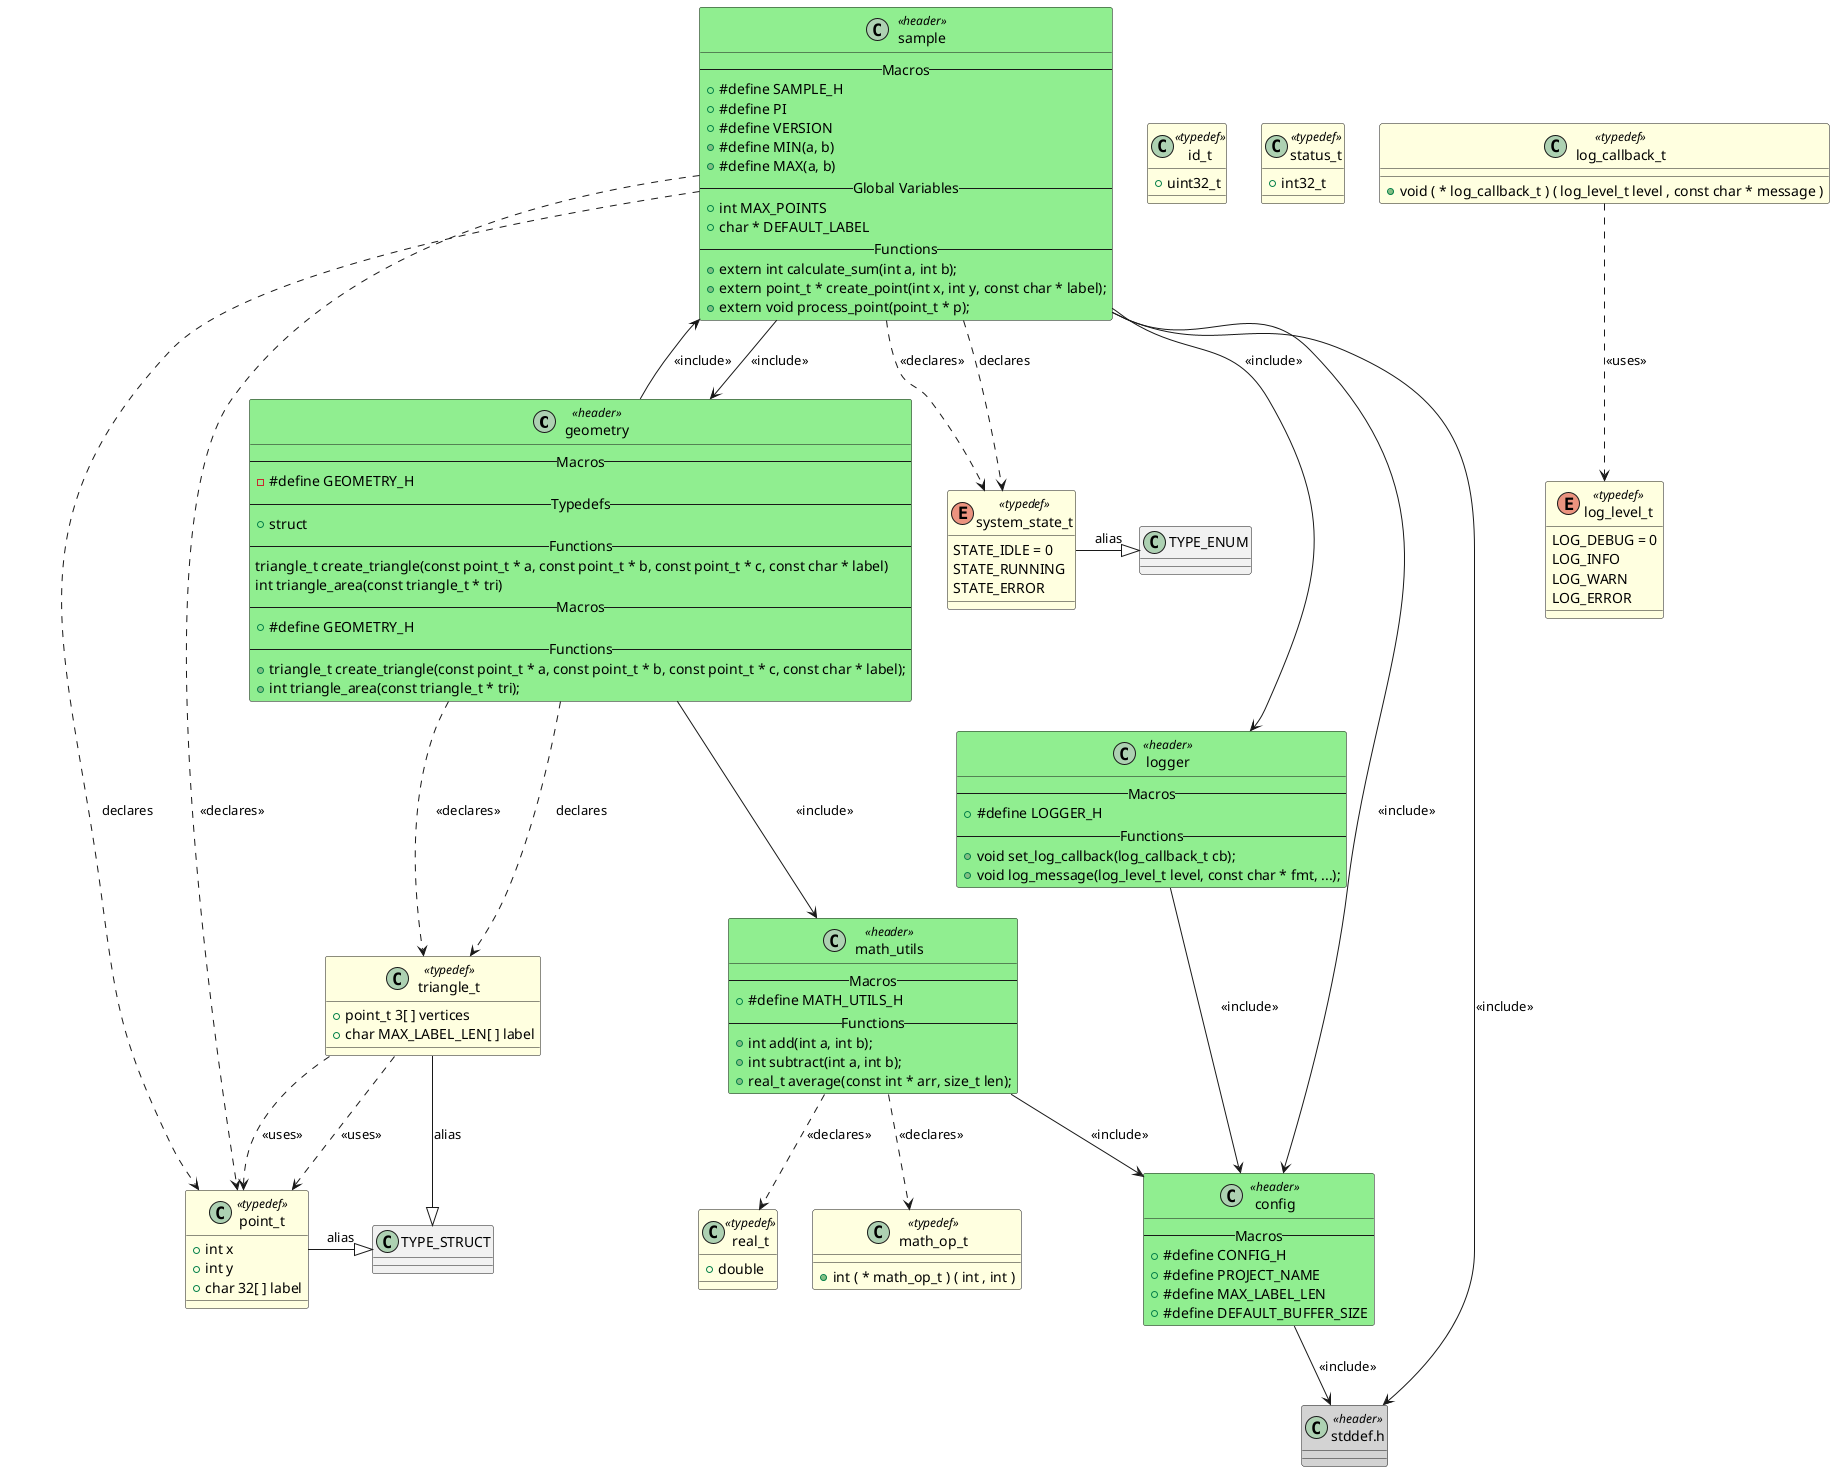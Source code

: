 @startuml geometry

class "geometry" as HEADER_GEOMETRY <<header>> #LightGreen
{
    -- Macros --
    - #define GEOMETRY_H
    -- Typedefs --
    + struct
    -- Functions --
    triangle_t create_triangle(const point_t * a, const point_t * b, const point_t * c, const char * label)
    int triangle_area(const triangle_t * tri)
}

class "sample" as HEADER_SAMPLE <<header>> #LightGreen
{
    -- Macros --
    + #define SAMPLE_H
    + #define PI
    + #define VERSION
    + #define MIN(a, b)
    + #define MAX(a, b)
    -- Global Variables --
    + int MAX_POINTS
    + char * DEFAULT_LABEL
    -- Functions --
    + extern int calculate_sum(int a, int b);
    + extern point_t * create_point(int x, int y, const char * label);
    + extern void process_point(point_t * p);
}
class "math_utils" as HEADER_MATH_UTILS <<header>> #LightGreen
{
    -- Macros --
    + #define MATH_UTILS_H
    -- Functions --
    + int add(int a, int b);
    + int subtract(int a, int b);
    + real_t average(const int * arr, size_t len);
}
class "config" as HEADER_CONFIG <<header>> #LightGreen
{
    -- Macros --
    + #define CONFIG_H
    + #define PROJECT_NAME
    + #define MAX_LABEL_LEN
    + #define DEFAULT_BUFFER_SIZE
}
class "geometry" as HEADER_GEOMETRY <<header>> #LightGreen
{
    -- Macros --
    + #define GEOMETRY_H
    -- Functions --
    + triangle_t create_triangle(const point_t * a, const point_t * b, const point_t * c, const char * label);
    + int triangle_area(const triangle_t * tri);
}
class "logger" as HEADER_LOGGER <<header>> #LightGreen
{
    -- Macros --
    + #define LOGGER_H
    -- Functions --
    + void set_log_callback(log_callback_t cb);
    + void log_message(log_level_t level, const char * fmt, ...);
}
class "stddef.h" as HEADER_STDDEF <<header>> #LightGray
{
}

class "triangle_t" as TYPEDEF_triangle_t <<typedef>> #LightYellow
{
    + point_t 3[ ] vertices
    + char MAX_LABEL_LEN[ ] label
}

class "point_t" as TYPEDEF_point_t <<typedef>> #LightYellow
{
    + int x
    + int y
    + char 32[ ] label
}

enum "system_state_t" as TYPEDEF_system_state_t <<typedef>> #LightYellow
{
    STATE_IDLE = 0
    STATE_RUNNING
    STATE_ERROR
}

class "id_t" as TYPEDEF_id_t <<typedef>> #LightYellow
{
    + uint32_t
}

class "status_t" as TYPEDEF_status_t <<typedef>> #LightYellow
{
    + int32_t
}

enum "log_level_t" as TYPEDEF_log_level_t <<typedef>> #LightYellow
{
    LOG_DEBUG = 0
    LOG_INFO
    LOG_WARN
    LOG_ERROR
}

class "log_callback_t" as TYPEDEF_log_callback_t <<typedef>> #LightYellow
{
    + void ( * log_callback_t ) ( log_level_t level , const char * message )
}

class "real_t" as TYPEDEF_real_t <<typedef>> #LightYellow
{
    + double
}

class "math_op_t" as TYPEDEF_math_op_t <<typedef>> #LightYellow
{
    + int ( * math_op_t ) ( int , int )
}

HEADER_GEOMETRY --> HEADER_SAMPLE : <<include>>
HEADER_GEOMETRY --> HEADER_MATH_UTILS : <<include>>
HEADER_SAMPLE --> HEADER_STDDEF : <<include>>
HEADER_SAMPLE --> HEADER_CONFIG : <<include>>
HEADER_SAMPLE --> HEADER_GEOMETRY : <<include>>
HEADER_SAMPLE --> HEADER_LOGGER : <<include>>
HEADER_MATH_UTILS --> HEADER_CONFIG : <<include>>
HEADER_CONFIG --> HEADER_STDDEF : <<include>>
HEADER_LOGGER --> HEADER_CONFIG : <<include>>
HEADER_GEOMETRY ..> TYPEDEF_triangle_t : declares
TYPEDEF_triangle_t -|> TYPE_STRUCT : «alias»
HEADER_SAMPLE ..> TYPEDEF_point_t : declares
TYPEDEF_point_t -|> TYPE_STRUCT : «alias»
HEADER_SAMPLE ..> TYPEDEF_system_state_t : declares
TYPEDEF_system_state_t -|> TYPE_ENUM : «alias»
TYPEDEF_triangle_t ..> TYPEDEF_point_t : <<uses>>
TYPEDEF_triangle_t ..> TYPEDEF_point_t : <<uses>>
TYPEDEF_log_callback_t ..> TYPEDEF_log_level_t : <<uses>>
HEADER_GEOMETRY ..> TYPEDEF_triangle_t : <<declares>>
HEADER_SAMPLE ..> TYPEDEF_point_t : <<declares>>
HEADER_SAMPLE ..> TYPEDEF_system_state_t : <<declares>>
HEADER_MATH_UTILS ..> TYPEDEF_real_t : <<declares>>
HEADER_MATH_UTILS ..> TYPEDEF_math_op_t : <<declares>>

@enduml